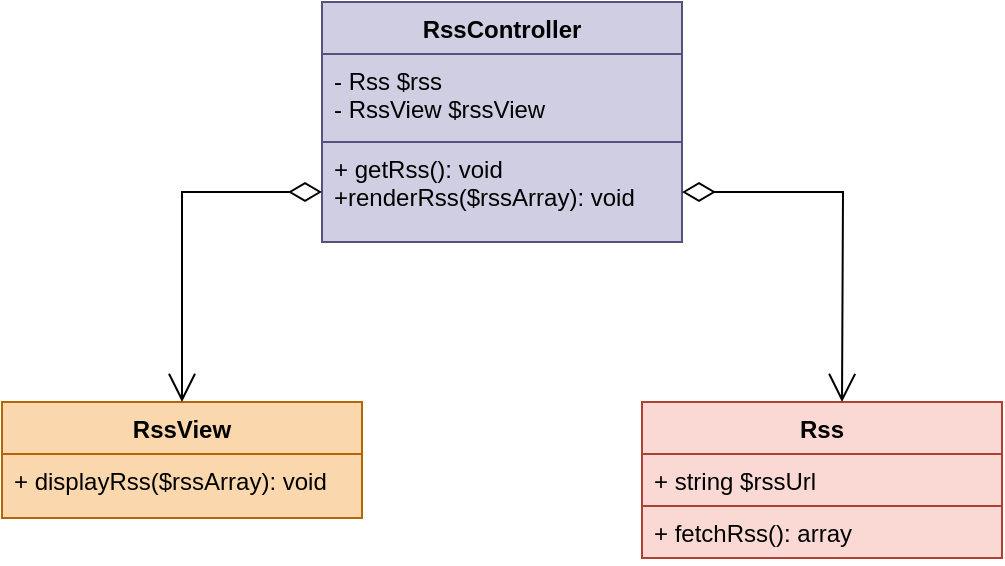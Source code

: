 <mxfile version="24.7.5">
  <diagram name="Page-1" id="EED8IiAKpWUW53jvjqoV">
    <mxGraphModel dx="1038" dy="623" grid="1" gridSize="10" guides="1" tooltips="1" connect="1" arrows="1" fold="1" page="1" pageScale="1" pageWidth="1000" pageHeight="600" math="0" shadow="0">
      <root>
        <mxCell id="0" />
        <mxCell id="1" parent="0" />
        <mxCell id="ZKU6TmTLpZ96bTNhvZnv-1" value="RssController" style="swimlane;fontStyle=1;align=center;verticalAlign=top;childLayout=stackLayout;horizontal=1;startSize=26;horizontalStack=0;resizeParent=1;resizeParentMax=0;resizeLast=0;collapsible=1;marginBottom=0;whiteSpace=wrap;html=1;fillColor=#d0cee2;strokeColor=#56517e;" vertex="1" parent="1">
          <mxGeometry x="320" y="80" width="180" height="120" as="geometry" />
        </mxCell>
        <mxCell id="ZKU6TmTLpZ96bTNhvZnv-2" value="- Rss $rss&lt;div&gt;- RssView $rssView&lt;/div&gt;" style="text;strokeColor=#56517e;fillColor=#d0cee2;align=left;verticalAlign=top;spacingLeft=4;spacingRight=4;overflow=hidden;rotatable=0;points=[[0,0.5],[1,0.5]];portConstraint=eastwest;whiteSpace=wrap;html=1;" vertex="1" parent="ZKU6TmTLpZ96bTNhvZnv-1">
          <mxGeometry y="26" width="180" height="44" as="geometry" />
        </mxCell>
        <mxCell id="ZKU6TmTLpZ96bTNhvZnv-4" value="+ getRss(): void&lt;div&gt;+renderRss($rssArray): void&lt;/div&gt;" style="text;strokeColor=#56517e;fillColor=#d0cee2;align=left;verticalAlign=top;spacingLeft=4;spacingRight=4;overflow=hidden;rotatable=0;points=[[0,0.5],[1,0.5]];portConstraint=eastwest;whiteSpace=wrap;html=1;" vertex="1" parent="ZKU6TmTLpZ96bTNhvZnv-1">
          <mxGeometry y="70" width="180" height="50" as="geometry" />
        </mxCell>
        <mxCell id="ZKU6TmTLpZ96bTNhvZnv-5" value="Rss" style="swimlane;fontStyle=1;align=center;verticalAlign=top;childLayout=stackLayout;horizontal=1;startSize=26;horizontalStack=0;resizeParent=1;resizeParentMax=0;resizeLast=0;collapsible=1;marginBottom=0;whiteSpace=wrap;html=1;fillColor=#fad9d5;strokeColor=#ae4132;" vertex="1" parent="1">
          <mxGeometry x="480" y="280" width="180" height="78" as="geometry" />
        </mxCell>
        <mxCell id="ZKU6TmTLpZ96bTNhvZnv-6" value="+ string $rssUrl" style="text;strokeColor=#ae4132;fillColor=#fad9d5;align=left;verticalAlign=top;spacingLeft=4;spacingRight=4;overflow=hidden;rotatable=0;points=[[0,0.5],[1,0.5]];portConstraint=eastwest;whiteSpace=wrap;html=1;" vertex="1" parent="ZKU6TmTLpZ96bTNhvZnv-5">
          <mxGeometry y="26" width="180" height="26" as="geometry" />
        </mxCell>
        <mxCell id="ZKU6TmTLpZ96bTNhvZnv-8" value="+ fetchRss(): array" style="text;strokeColor=#ae4132;fillColor=#fad9d5;align=left;verticalAlign=top;spacingLeft=4;spacingRight=4;overflow=hidden;rotatable=0;points=[[0,0.5],[1,0.5]];portConstraint=eastwest;whiteSpace=wrap;html=1;" vertex="1" parent="ZKU6TmTLpZ96bTNhvZnv-5">
          <mxGeometry y="52" width="180" height="26" as="geometry" />
        </mxCell>
        <mxCell id="ZKU6TmTLpZ96bTNhvZnv-9" value="RssView" style="swimlane;fontStyle=1;align=center;verticalAlign=top;childLayout=stackLayout;horizontal=1;startSize=26;horizontalStack=0;resizeParent=1;resizeParentMax=0;resizeLast=0;collapsible=1;marginBottom=0;whiteSpace=wrap;html=1;fillColor=#fad7ac;strokeColor=#b46504;" vertex="1" parent="1">
          <mxGeometry x="160" y="280" width="180" height="58" as="geometry" />
        </mxCell>
        <mxCell id="ZKU6TmTLpZ96bTNhvZnv-12" value="+ displayRss($rssArray): void" style="text;strokeColor=#b46504;fillColor=#fad7ac;align=left;verticalAlign=top;spacingLeft=4;spacingRight=4;overflow=hidden;rotatable=0;points=[[0,0.5],[1,0.5]];portConstraint=eastwest;whiteSpace=wrap;html=1;" vertex="1" parent="ZKU6TmTLpZ96bTNhvZnv-9">
          <mxGeometry y="26" width="180" height="32" as="geometry" />
        </mxCell>
        <mxCell id="ZKU6TmTLpZ96bTNhvZnv-14" value="" style="endArrow=open;html=1;endSize=12;startArrow=diamondThin;startSize=14;startFill=0;edgeStyle=orthogonalEdgeStyle;align=left;verticalAlign=bottom;rounded=0;exitX=1;exitY=0.5;exitDx=0;exitDy=0;" edge="1" parent="1" source="ZKU6TmTLpZ96bTNhvZnv-4">
          <mxGeometry x="-1" y="3" relative="1" as="geometry">
            <mxPoint x="420" y="320" as="sourcePoint" />
            <mxPoint x="580" y="280" as="targetPoint" />
          </mxGeometry>
        </mxCell>
        <mxCell id="ZKU6TmTLpZ96bTNhvZnv-17" value="" style="endArrow=open;html=1;endSize=12;startArrow=diamondThin;startSize=14;startFill=0;edgeStyle=orthogonalEdgeStyle;align=left;verticalAlign=bottom;rounded=0;exitX=0;exitY=0.5;exitDx=0;exitDy=0;entryX=0.5;entryY=0;entryDx=0;entryDy=0;" edge="1" parent="1" source="ZKU6TmTLpZ96bTNhvZnv-4" target="ZKU6TmTLpZ96bTNhvZnv-9">
          <mxGeometry x="-1" y="3" relative="1" as="geometry">
            <mxPoint x="230" y="190" as="sourcePoint" />
            <mxPoint x="70" y="190" as="targetPoint" />
          </mxGeometry>
        </mxCell>
      </root>
    </mxGraphModel>
  </diagram>
</mxfile>
